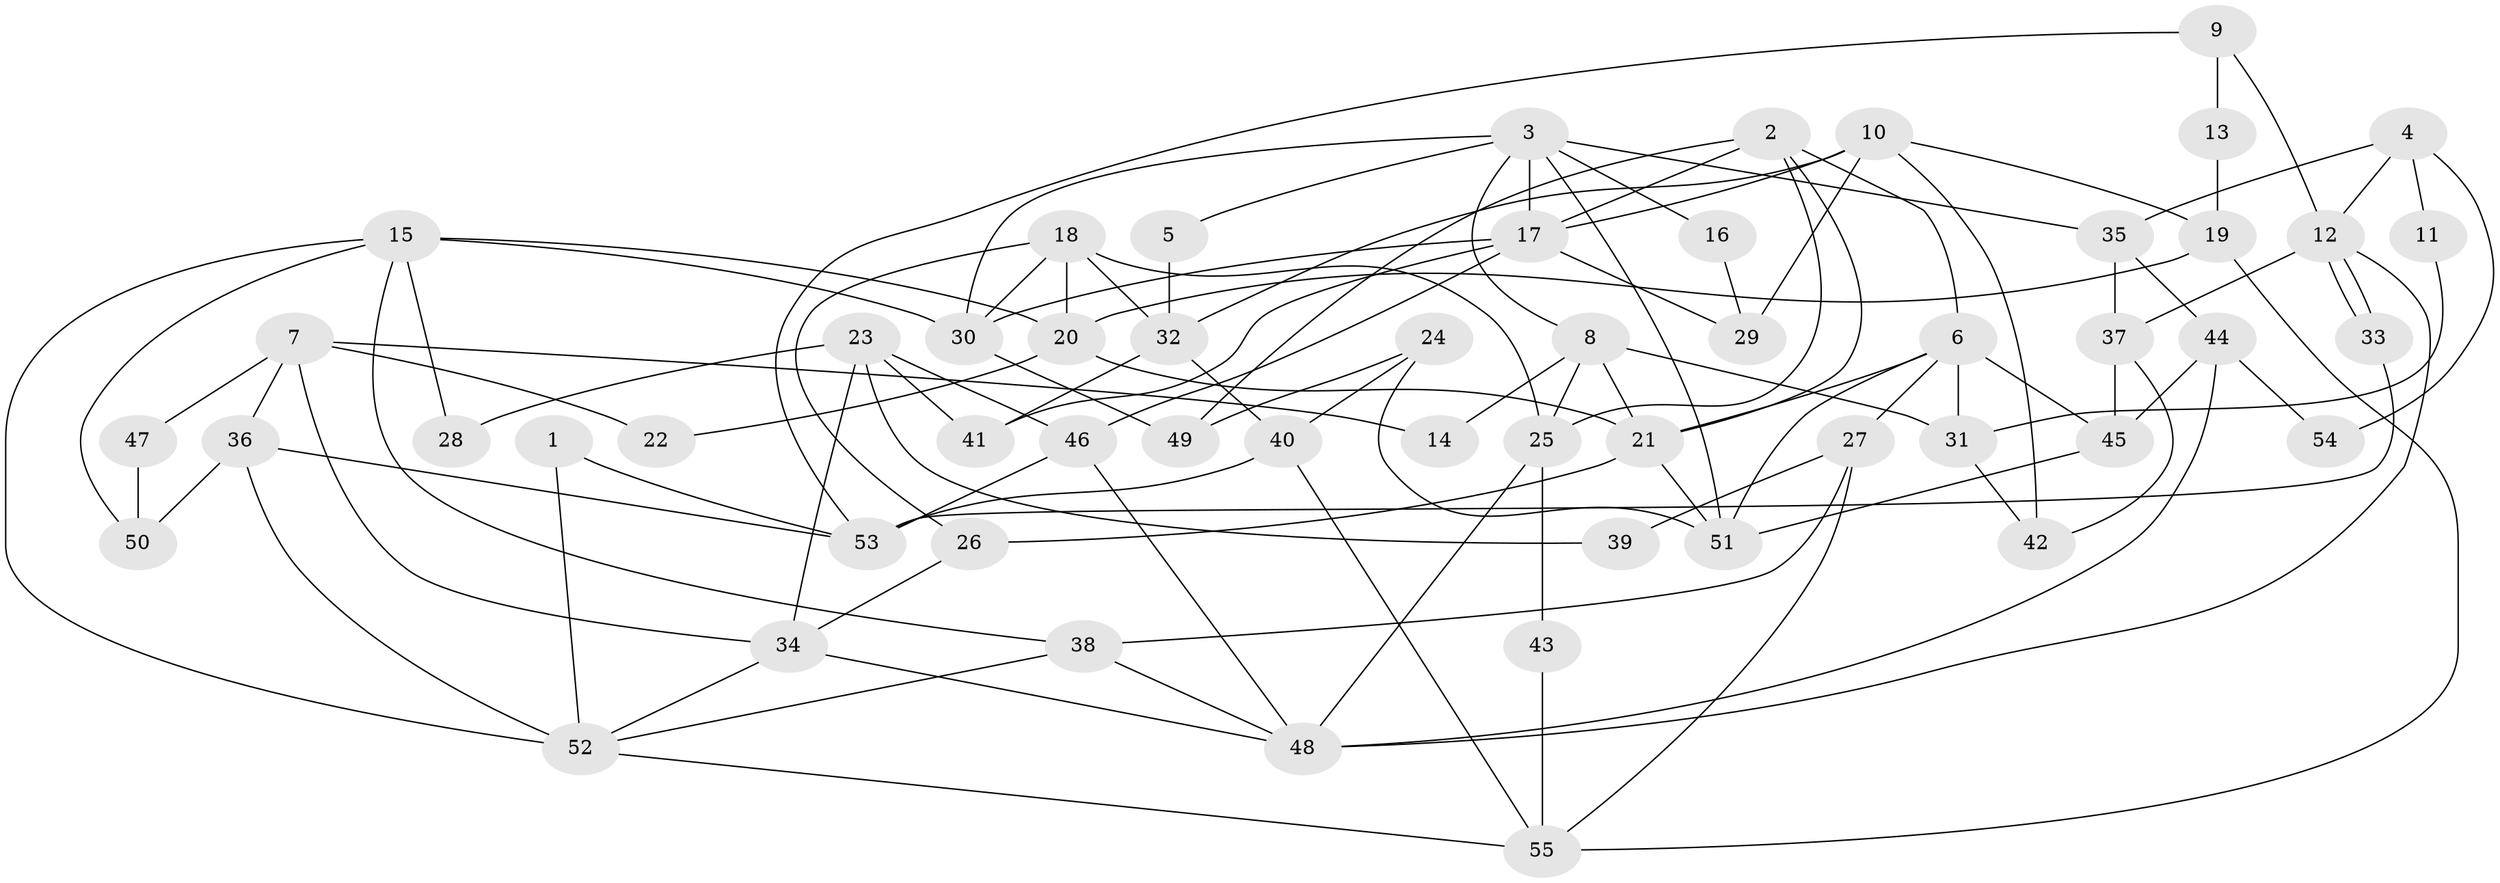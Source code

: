 // Generated by graph-tools (version 1.1) at 2025/11/02/27/25 16:11:20]
// undirected, 55 vertices, 110 edges
graph export_dot {
graph [start="1"]
  node [color=gray90,style=filled];
  1;
  2;
  3;
  4;
  5;
  6;
  7;
  8;
  9;
  10;
  11;
  12;
  13;
  14;
  15;
  16;
  17;
  18;
  19;
  20;
  21;
  22;
  23;
  24;
  25;
  26;
  27;
  28;
  29;
  30;
  31;
  32;
  33;
  34;
  35;
  36;
  37;
  38;
  39;
  40;
  41;
  42;
  43;
  44;
  45;
  46;
  47;
  48;
  49;
  50;
  51;
  52;
  53;
  54;
  55;
  1 -- 53;
  1 -- 52;
  2 -- 25;
  2 -- 21;
  2 -- 6;
  2 -- 17;
  2 -- 49;
  3 -- 51;
  3 -- 17;
  3 -- 5;
  3 -- 8;
  3 -- 16;
  3 -- 30;
  3 -- 35;
  4 -- 12;
  4 -- 35;
  4 -- 11;
  4 -- 54;
  5 -- 32;
  6 -- 21;
  6 -- 27;
  6 -- 31;
  6 -- 45;
  6 -- 51;
  7 -- 36;
  7 -- 34;
  7 -- 14;
  7 -- 22;
  7 -- 47;
  8 -- 31;
  8 -- 14;
  8 -- 21;
  8 -- 25;
  9 -- 12;
  9 -- 53;
  9 -- 13;
  10 -- 17;
  10 -- 32;
  10 -- 19;
  10 -- 29;
  10 -- 42;
  11 -- 31;
  12 -- 33;
  12 -- 33;
  12 -- 37;
  12 -- 48;
  13 -- 19;
  15 -- 20;
  15 -- 30;
  15 -- 28;
  15 -- 38;
  15 -- 50;
  15 -- 52;
  16 -- 29;
  17 -- 30;
  17 -- 29;
  17 -- 41;
  17 -- 46;
  18 -- 30;
  18 -- 25;
  18 -- 20;
  18 -- 26;
  18 -- 32;
  19 -- 20;
  19 -- 55;
  20 -- 21;
  20 -- 22;
  21 -- 26;
  21 -- 51;
  23 -- 46;
  23 -- 34;
  23 -- 28;
  23 -- 39;
  23 -- 41;
  24 -- 51;
  24 -- 40;
  24 -- 49;
  25 -- 48;
  25 -- 43;
  26 -- 34;
  27 -- 55;
  27 -- 38;
  27 -- 39;
  30 -- 49;
  31 -- 42;
  32 -- 41;
  32 -- 40;
  33 -- 53;
  34 -- 52;
  34 -- 48;
  35 -- 44;
  35 -- 37;
  36 -- 53;
  36 -- 52;
  36 -- 50;
  37 -- 45;
  37 -- 42;
  38 -- 48;
  38 -- 52;
  40 -- 55;
  40 -- 53;
  43 -- 55;
  44 -- 45;
  44 -- 48;
  44 -- 54;
  45 -- 51;
  46 -- 48;
  46 -- 53;
  47 -- 50;
  52 -- 55;
}
